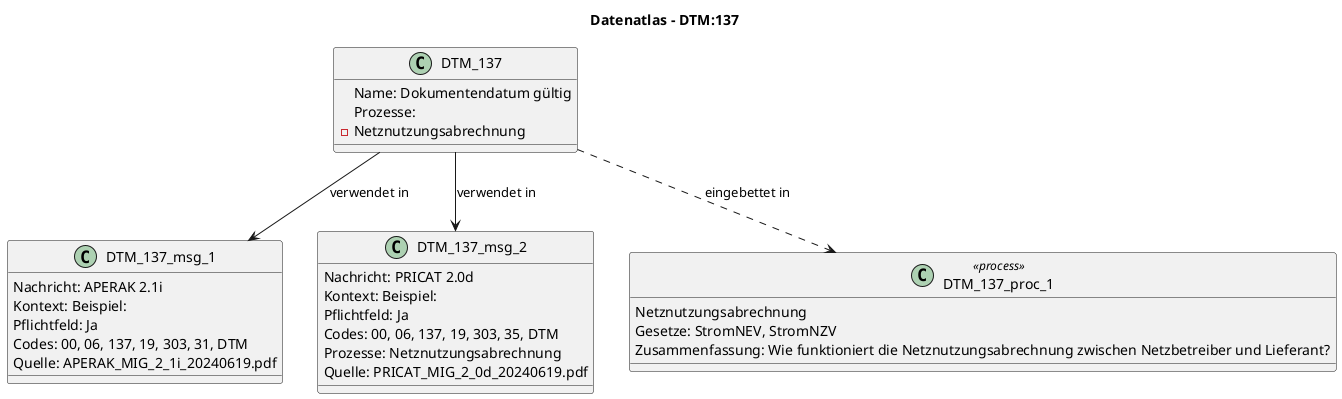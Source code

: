@startuml
title Datenatlas – DTM:137
class DTM_137 {
  Name: Dokumentendatum gültig
  Prozesse:
    - Netznutzungsabrechnung
}
class DTM_137_msg_1 {
  Nachricht: APERAK 2.1i
  Kontext: Beispiel:
  Pflichtfeld: Ja
  Codes: 00, 06, 137, 19, 303, 31, DTM
  Quelle: APERAK_MIG_2_1i_20240619.pdf
}
DTM_137 --> DTM_137_msg_1 : verwendet in
class DTM_137_msg_2 {
  Nachricht: PRICAT 2.0d
  Kontext: Beispiel:
  Pflichtfeld: Ja
  Codes: 00, 06, 137, 19, 303, 35, DTM
  Prozesse: Netznutzungsabrechnung
  Quelle: PRICAT_MIG_2_0d_20240619.pdf
}
DTM_137 --> DTM_137_msg_2 : verwendet in
class DTM_137_proc_1 <<process>> {
  Netznutzungsabrechnung
  Gesetze: StromNEV, StromNZV
  Zusammenfassung: Wie funktioniert die Netznutzungsabrechnung zwischen Netzbetreiber und Lieferant?
}
DTM_137 ..> DTM_137_proc_1 : eingebettet in
@enduml